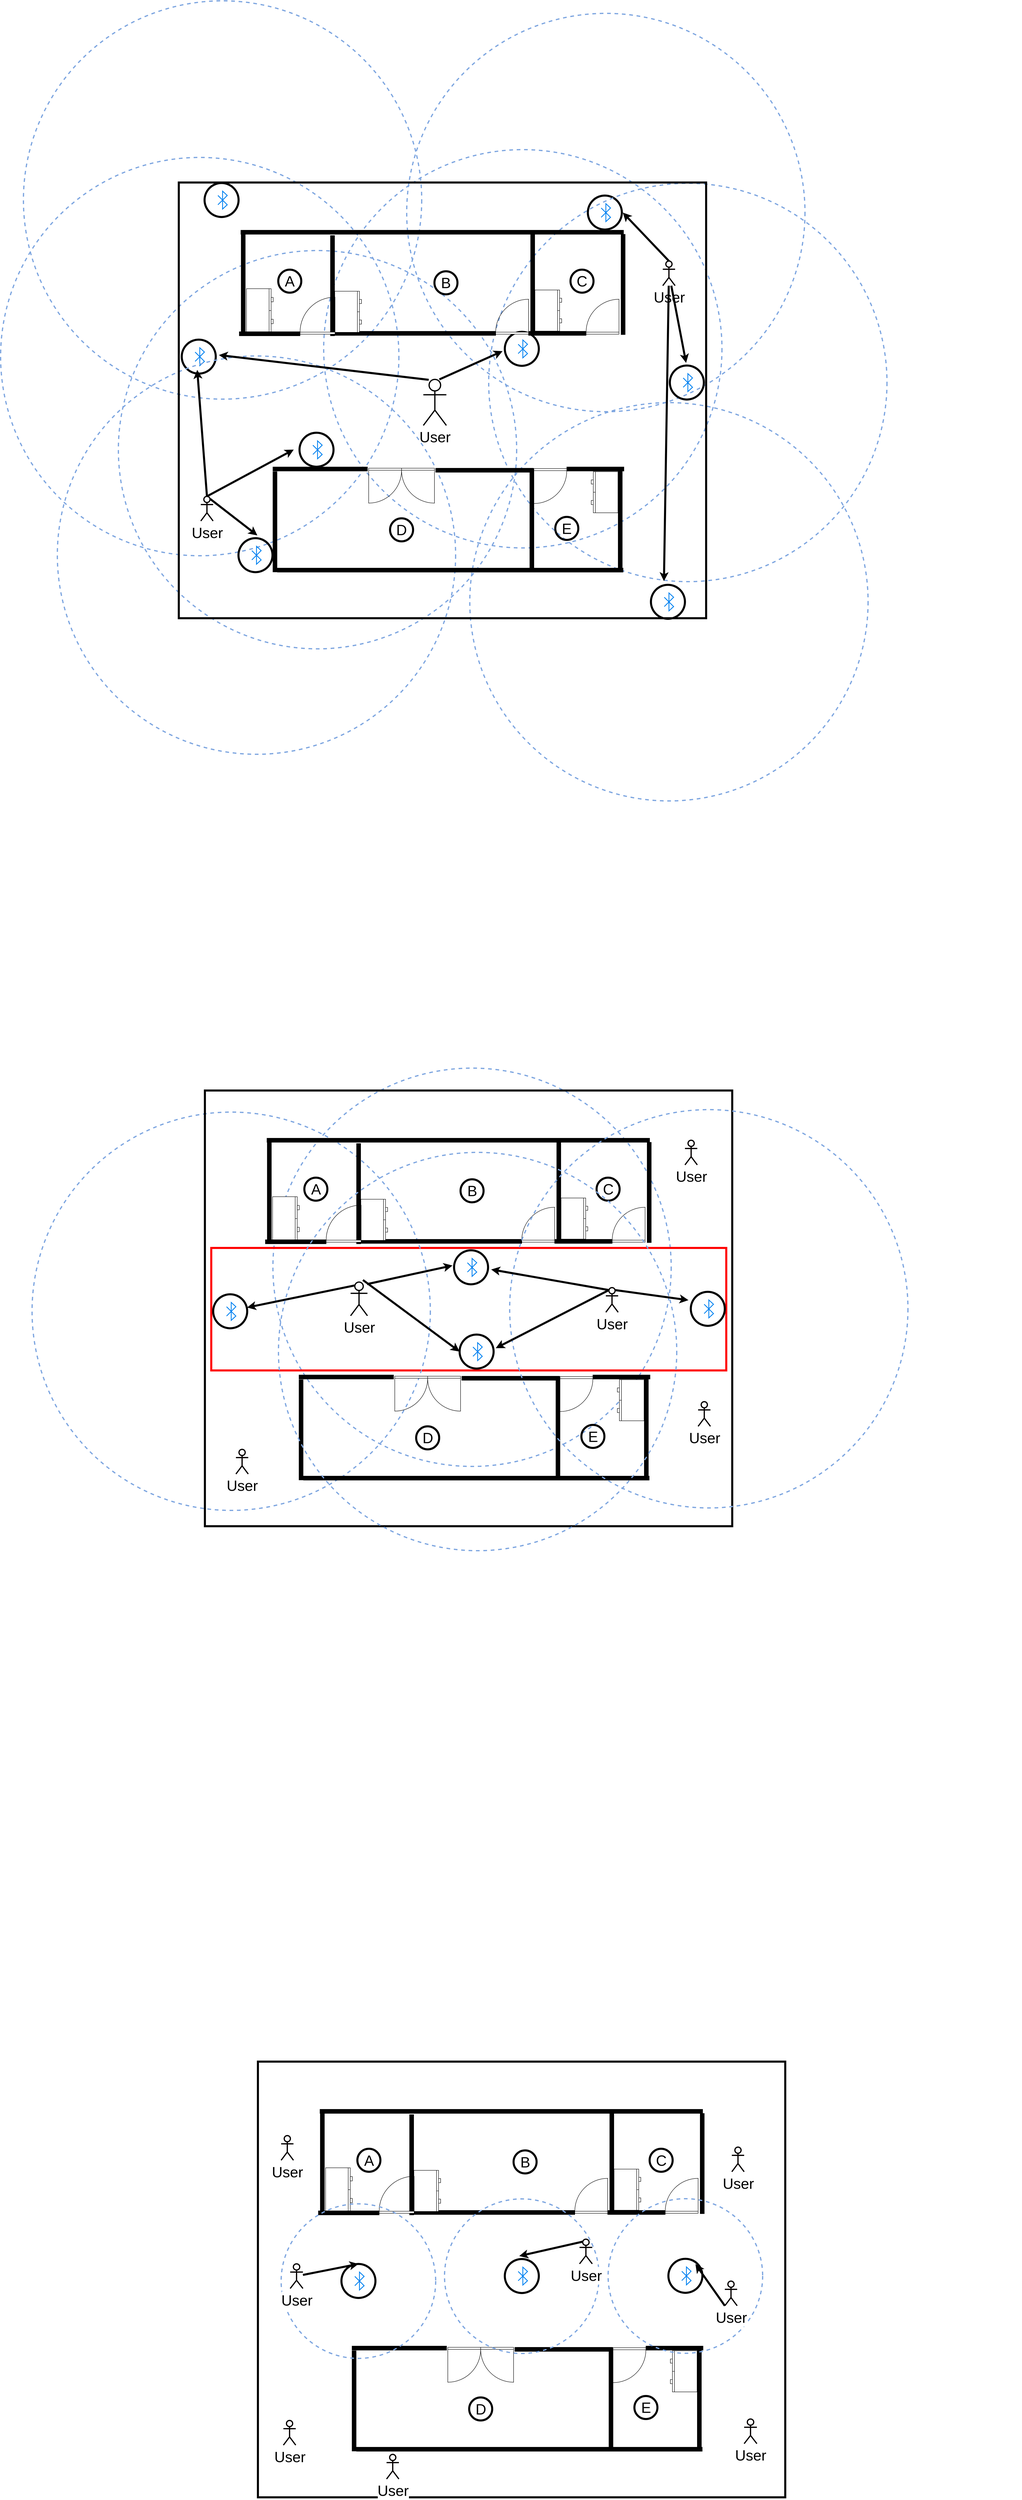 <mxfile version="10.6.7" type="github"><diagram name="Page-1" id="4bd5d27a-524c-7e24-5d5f-89a86ee4fca1"><mxGraphModel dx="2394" dy="507" grid="1" gridSize="10" guides="1" tooltips="1" connect="1" arrows="1" fold="1" page="1" pageScale="1" pageWidth="1100" pageHeight="850" background="#ffffff" math="0" shadow="0"><root><mxCell id="0"/><mxCell id="1" parent="0"/><mxCell id="tAfreIKGN3YU9tpH7wSX-319" value="" style="group" vertex="1" connectable="0" parent="1"><mxGeometry x="1305" y="3934.5" width="969" height="967" as="geometry"/></mxCell><mxCell id="tAfreIKGN3YU9tpH7wSX-320" value="" style="group" vertex="1" connectable="0" parent="tAfreIKGN3YU9tpH7wSX-319"><mxGeometry width="969" height="969" as="geometry"/></mxCell><mxCell id="tAfreIKGN3YU9tpH7wSX-322" value="" style="ellipse;whiteSpace=wrap;html=1;aspect=fixed;strokeWidth=5;fillColor=none;gradientColor=none;fontSize=36;" vertex="1" parent="tAfreIKGN3YU9tpH7wSX-320"><mxGeometry x="176.694" y="163.232" width="82.75" height="82.75" as="geometry"/></mxCell><mxCell id="tAfreIKGN3YU9tpH7wSX-323" value="" style="html=1;verticalLabelPosition=bottom;align=center;labelBackgroundColor=#ffffff;verticalAlign=top;strokeWidth=2;strokeColor=#0080F0;fillColor=#ffffff;shadow=0;dashed=0;shape=mxgraph.ios7.icons.bluetooth;pointerEvents=1;fontSize=36;aspect=fixed;" vertex="1" parent="tAfreIKGN3YU9tpH7wSX-320"><mxGeometry x="209.211" y="183.069" width="22.671" height="43.529" as="geometry"/></mxCell><mxCell id="tAfreIKGN3YU9tpH7wSX-321" value="" style="ellipse;whiteSpace=wrap;html=1;aspect=fixed;strokeWidth=3;fillColor=none;gradientColor=none;fontSize=36;dashed=1;strokeColor=#7EA6E0;" vertex="1" parent="tAfreIKGN3YU9tpH7wSX-320"><mxGeometry x="-264" y="-280" width="969" height="969" as="geometry"/></mxCell><mxCell id="tAfreIKGN3YU9tpH7wSX-308" value="" style="rounded=0;whiteSpace=wrap;html=1;gradientColor=none;strokeWidth=5;fontStyle=1;fillColor=none;strokeColor=#FF0000;" vertex="1" parent="1"><mxGeometry x="891" y="4092" width="1253" height="298" as="geometry"/></mxCell><mxCell id="tAfreIKGN3YU9tpH7wSX-230" value="" style="group" vertex="1" connectable="0" parent="1"><mxGeometry x="706" y="3547" width="2156.5" height="1974" as="geometry"/></mxCell><mxCell id="tAfreIKGN3YU9tpH7wSX-231" value="" style="group" vertex="1" connectable="0" parent="tAfreIKGN3YU9tpH7wSX-230"><mxGeometry x="13" y="494.5" width="969" height="969" as="geometry"/></mxCell><mxCell id="tAfreIKGN3YU9tpH7wSX-232" value="" style="group" vertex="1" connectable="0" parent="tAfreIKGN3YU9tpH7wSX-231"><mxGeometry width="969" height="969" as="geometry"/></mxCell><mxCell id="tAfreIKGN3YU9tpH7wSX-233" value="" style="ellipse;whiteSpace=wrap;html=1;aspect=fixed;strokeWidth=3;fillColor=none;gradientColor=none;fontSize=36;dashed=1;strokeColor=#7EA6E0;" vertex="1" parent="tAfreIKGN3YU9tpH7wSX-232"><mxGeometry x="-264" y="-280" width="969" height="969" as="geometry"/></mxCell><mxCell id="tAfreIKGN3YU9tpH7wSX-234" value="" style="ellipse;whiteSpace=wrap;html=1;aspect=fixed;strokeWidth=5;fillColor=none;gradientColor=none;fontSize=36;" vertex="1" parent="tAfreIKGN3YU9tpH7wSX-232"><mxGeometry x="176.694" y="163.232" width="82.75" height="82.75" as="geometry"/></mxCell><mxCell id="tAfreIKGN3YU9tpH7wSX-235" value="" style="html=1;verticalLabelPosition=bottom;align=center;labelBackgroundColor=#ffffff;verticalAlign=top;strokeWidth=2;strokeColor=#0080F0;fillColor=#ffffff;shadow=0;dashed=0;shape=mxgraph.ios7.icons.bluetooth;pointerEvents=1;fontSize=36;aspect=fixed;" vertex="1" parent="tAfreIKGN3YU9tpH7wSX-232"><mxGeometry x="209.211" y="183.069" width="22.671" height="43.529" as="geometry"/></mxCell><mxCell id="tAfreIKGN3YU9tpH7wSX-273" value="" style="rounded=0;whiteSpace=wrap;html=1;gradientColor=none;strokeWidth=5;fontStyle=1;fillColor=none;" vertex="1" parent="tAfreIKGN3YU9tpH7wSX-230"><mxGeometry x="169.5" y="162" width="1283" height="1060" as="geometry"/></mxCell><mxCell id="tAfreIKGN3YU9tpH7wSX-274" value="" style="group;rotation=180;" vertex="1" connectable="0" parent="tAfreIKGN3YU9tpH7wSX-230"><mxGeometry x="1033.5" y="854" width="222" height="247" as="geometry"/></mxCell><mxCell id="tAfreIKGN3YU9tpH7wSX-275" value="" style="verticalLabelPosition=bottom;html=1;verticalAlign=top;align=center;strokeWidth=1;shape=mxgraph.floorplan.doorRight;rounded=0;shadow=0;comic=0;fillColor=#FFFFFF;fontFamily=Verdana;fontSize=12;flipV=1;rotation=180;" vertex="1" parent="tAfreIKGN3YU9tpH7wSX-274"><mxGeometry y="4" width="80" height="85" as="geometry"/></mxCell><mxCell id="tAfreIKGN3YU9tpH7wSX-276" value="" style="verticalLabelPosition=bottom;html=1;verticalAlign=top;align=center;strokeWidth=1;shape=mxgraph.floorplan.wall;fillColor=#000000;direction=south;rounded=0;shadow=0;comic=0;fontFamily=Verdana;fontSize=12;rotation=180;" vertex="1" parent="tAfreIKGN3YU9tpH7wSX-274"><mxGeometry x="205" y="3" width="10" height="244" as="geometry"/></mxCell><mxCell id="tAfreIKGN3YU9tpH7wSX-277" value="" style="verticalLabelPosition=bottom;html=1;verticalAlign=top;align=center;strokeWidth=1;shape=mxgraph.floorplan.dresser;rounded=0;shadow=0;comic=0;fillColor=#FFFFFF;fontFamily=Verdana;fontSize=12;rotation=90;" vertex="1" parent="tAfreIKGN3YU9tpH7wSX-274"><mxGeometry x="122" y="29" width="100" height="65" as="geometry"/></mxCell><mxCell id="tAfreIKGN3YU9tpH7wSX-278" value="" style="verticalLabelPosition=bottom;html=1;verticalAlign=top;align=center;strokeWidth=1;shape=mxgraph.floorplan.wall;fillColor=#000000;rounded=0;shadow=0;comic=0;fontFamily=Verdana;fontSize=12;rotation=180;" vertex="1" parent="tAfreIKGN3YU9tpH7wSX-274"><mxGeometry x="80" width="139" height="10" as="geometry"/></mxCell><mxCell id="tAfreIKGN3YU9tpH7wSX-279" value="" style="verticalLabelPosition=bottom;html=1;verticalAlign=top;align=center;strokeWidth=1;shape=mxgraph.floorplan.wall;fillColor=#000000;rounded=0;shadow=0;comic=0;fontFamily=Verdana;fontSize=12;" vertex="1" parent="tAfreIKGN3YU9tpH7wSX-230"><mxGeometry x="409.5" y="1100" width="841" height="10" as="geometry"/></mxCell><mxCell id="tAfreIKGN3YU9tpH7wSX-280" value="" style="verticalLabelPosition=bottom;html=1;verticalAlign=top;align=center;strokeWidth=1;shape=mxgraph.floorplan.doorDouble;rounded=0;shadow=0;comic=0;fillColor=#FFFFFF;fontFamily=Verdana;fontSize=12;flipV=1;rotation=180;" vertex="1" parent="tAfreIKGN3YU9tpH7wSX-230"><mxGeometry x="631.5" y="857" width="160" height="85" as="geometry"/></mxCell><mxCell id="tAfreIKGN3YU9tpH7wSX-281" value="" style="verticalLabelPosition=bottom;html=1;verticalAlign=top;align=center;strokeWidth=1;shape=mxgraph.floorplan.wall;fillColor=#000000;direction=south;rounded=0;shadow=0;comic=0;fontFamily=Verdana;fontSize=12;" vertex="1" parent="tAfreIKGN3YU9tpH7wSX-230"><mxGeometry x="1023.5" y="863.5" width="10" height="244" as="geometry"/></mxCell><mxCell id="tAfreIKGN3YU9tpH7wSX-282" value="" style="verticalLabelPosition=bottom;html=1;verticalAlign=top;align=center;strokeWidth=1;shape=mxgraph.floorplan.wall;fillColor=#000000;rounded=0;shadow=0;comic=0;fontFamily=Verdana;fontSize=12;" vertex="1" parent="tAfreIKGN3YU9tpH7wSX-230"><mxGeometry x="398.5" y="854" width="230" height="10" as="geometry"/></mxCell><mxCell id="tAfreIKGN3YU9tpH7wSX-283" value="" style="verticalLabelPosition=bottom;html=1;verticalAlign=top;align=center;strokeWidth=1;shape=mxgraph.floorplan.wall;fillColor=#000000;rounded=0;shadow=0;comic=0;fontFamily=Verdana;fontSize=12;" vertex="1" parent="tAfreIKGN3YU9tpH7wSX-230"><mxGeometry x="794.5" y="857" width="238" height="10" as="geometry"/></mxCell><mxCell id="tAfreIKGN3YU9tpH7wSX-284" value="" style="verticalLabelPosition=bottom;html=1;verticalAlign=top;align=center;strokeWidth=1;shape=mxgraph.floorplan.wall;fillColor=#000000;direction=south;rounded=0;shadow=0;comic=0;fontFamily=Verdana;fontSize=12;" vertex="1" parent="tAfreIKGN3YU9tpH7wSX-230"><mxGeometry x="398.5" y="865.5" width="10" height="244" as="geometry"/></mxCell><mxCell id="tAfreIKGN3YU9tpH7wSX-285" value="" style="verticalLabelPosition=bottom;html=1;verticalAlign=top;align=center;strokeWidth=1;shape=mxgraph.floorplan.wall;fillColor=#000000;direction=south;rounded=0;shadow=0;comic=0;fontFamily=Verdana;fontSize=12;" vertex="1" parent="tAfreIKGN3YU9tpH7wSX-230"><mxGeometry x="1245.5" y="288" width="10" height="244" as="geometry"/></mxCell><mxCell id="tAfreIKGN3YU9tpH7wSX-286" value="" style="verticalLabelPosition=bottom;html=1;verticalAlign=top;align=center;strokeWidth=1;shape=mxgraph.floorplan.doorRight;rounded=0;shadow=0;comic=0;fillColor=#FFFFFF;fontFamily=Verdana;fontSize=12;flipV=1;" vertex="1" parent="tAfreIKGN3YU9tpH7wSX-230"><mxGeometry x="1160.5" y="446" width="80" height="85" as="geometry"/></mxCell><mxCell id="tAfreIKGN3YU9tpH7wSX-287" value="" style="verticalLabelPosition=bottom;html=1;verticalAlign=top;align=center;strokeWidth=1;shape=mxgraph.floorplan.wall;fillColor=#000000;rounded=0;shadow=0;comic=0;fontFamily=Verdana;fontSize=12;" vertex="1" parent="tAfreIKGN3YU9tpH7wSX-230"><mxGeometry x="1020.5" y="524" width="140" height="10" as="geometry"/></mxCell><mxCell id="tAfreIKGN3YU9tpH7wSX-288" value="" style="verticalLabelPosition=bottom;html=1;verticalAlign=top;align=center;strokeWidth=1;shape=mxgraph.floorplan.wall;fillColor=#000000;direction=south;rounded=0;shadow=0;comic=0;fontFamily=Verdana;fontSize=12;" vertex="1" parent="tAfreIKGN3YU9tpH7wSX-230"><mxGeometry x="1025.5" y="288" width="10" height="244" as="geometry"/></mxCell><mxCell id="tAfreIKGN3YU9tpH7wSX-289" value="" style="verticalLabelPosition=bottom;html=1;verticalAlign=top;align=center;strokeWidth=1;shape=mxgraph.floorplan.dresser;rounded=0;shadow=0;comic=0;fillColor=#FFFFFF;fontFamily=Verdana;fontSize=12;rotation=-90;" vertex="1" parent="tAfreIKGN3YU9tpH7wSX-230"><mxGeometry x="1018.5" y="441" width="100" height="65" as="geometry"/></mxCell><mxCell id="tAfreIKGN3YU9tpH7wSX-290" value="" style="verticalLabelPosition=bottom;html=1;verticalAlign=top;align=center;strokeWidth=1;shape=mxgraph.floorplan.doorRight;rounded=0;shadow=0;comic=0;fillColor=#FFFFFF;fontFamily=Verdana;fontSize=12;flipV=1;" vertex="1" parent="tAfreIKGN3YU9tpH7wSX-230"><mxGeometry x="940.5" y="446" width="80" height="85" as="geometry"/></mxCell><mxCell id="tAfreIKGN3YU9tpH7wSX-291" value="" style="verticalLabelPosition=bottom;html=1;verticalAlign=top;align=center;strokeWidth=1;shape=mxgraph.floorplan.wall;fillColor=#000000;rounded=0;shadow=0;comic=0;fontFamily=Verdana;fontSize=12;" vertex="1" parent="tAfreIKGN3YU9tpH7wSX-230"><mxGeometry x="547.5" y="524" width="393" height="10" as="geometry"/></mxCell><mxCell id="tAfreIKGN3YU9tpH7wSX-292" value="" style="verticalLabelPosition=bottom;html=1;verticalAlign=top;align=center;strokeWidth=1;shape=mxgraph.floorplan.wall;fillColor=#000000;direction=south;rounded=0;shadow=0;comic=0;fontFamily=Verdana;fontSize=12;" vertex="1" parent="tAfreIKGN3YU9tpH7wSX-230"><mxGeometry x="538.5" y="291" width="10" height="244" as="geometry"/></mxCell><mxCell id="tAfreIKGN3YU9tpH7wSX-293" value="" style="verticalLabelPosition=bottom;html=1;verticalAlign=top;align=center;strokeWidth=1;shape=mxgraph.floorplan.dresser;rounded=0;shadow=0;comic=0;fillColor=#FFFFFF;fontFamily=Verdana;fontSize=12;rotation=-90;" vertex="1" parent="tAfreIKGN3YU9tpH7wSX-230"><mxGeometry x="531.5" y="444" width="100" height="65" as="geometry"/></mxCell><mxCell id="tAfreIKGN3YU9tpH7wSX-294" value="" style="verticalLabelPosition=bottom;html=1;verticalAlign=top;align=center;strokeWidth=1;shape=mxgraph.floorplan.wall;fillColor=#000000;rounded=0;shadow=0;comic=0;fontFamily=Verdana;fontSize=12;rotation=-180;" vertex="1" parent="tAfreIKGN3YU9tpH7wSX-230"><mxGeometry x="320.5" y="278" width="931" height="10" as="geometry"/></mxCell><mxCell id="tAfreIKGN3YU9tpH7wSX-295" value="" style="verticalLabelPosition=bottom;html=1;verticalAlign=top;align=center;strokeWidth=1;shape=mxgraph.floorplan.doorRight;rounded=0;shadow=0;comic=0;fillColor=#FFFFFF;fontFamily=Verdana;fontSize=12;flipV=1;" vertex="1" parent="tAfreIKGN3YU9tpH7wSX-230"><mxGeometry x="464.524" y="446" width="85.084" height="85" as="geometry"/></mxCell><mxCell id="tAfreIKGN3YU9tpH7wSX-296" value="" style="verticalLabelPosition=bottom;html=1;verticalAlign=top;align=center;strokeWidth=1;shape=mxgraph.floorplan.wall;fillColor=#000000;direction=south;rounded=0;shadow=0;comic=0;fontFamily=Verdana;fontSize=12;" vertex="1" parent="tAfreIKGN3YU9tpH7wSX-230"><mxGeometry x="320.945" y="288" width="10.636" height="244" as="geometry"/></mxCell><mxCell id="tAfreIKGN3YU9tpH7wSX-297" value="" style="verticalLabelPosition=bottom;html=1;verticalAlign=top;align=center;strokeWidth=1;shape=mxgraph.floorplan.dresser;rounded=0;shadow=0;comic=0;fillColor=#FFFFFF;fontFamily=Verdana;fontSize=12;rotation=-90;" vertex="1" parent="tAfreIKGN3YU9tpH7wSX-230"><mxGeometry x="313.5" y="441" width="106.355" height="65" as="geometry"/></mxCell><mxCell id="tAfreIKGN3YU9tpH7wSX-298" value="" style="verticalLabelPosition=bottom;html=1;verticalAlign=top;align=center;strokeWidth=1;shape=mxgraph.floorplan.wall;fillColor=#000000;rounded=0;shadow=0;comic=0;fontFamily=Verdana;fontSize=12;" vertex="1" parent="tAfreIKGN3YU9tpH7wSX-230"><mxGeometry x="316.691" y="525" width="147.834" height="10" as="geometry"/></mxCell><mxCell id="tAfreIKGN3YU9tpH7wSX-299" value="A" style="ellipse;whiteSpace=wrap;html=1;aspect=fixed;strokeWidth=5;fillColor=none;gradientColor=none;fontSize=36;" vertex="1" parent="tAfreIKGN3YU9tpH7wSX-230"><mxGeometry x="411.5" y="374" width="56" height="56" as="geometry"/></mxCell><mxCell id="tAfreIKGN3YU9tpH7wSX-300" value="B" style="ellipse;whiteSpace=wrap;html=1;aspect=fixed;strokeWidth=5;fillColor=none;gradientColor=none;fontSize=36;" vertex="1" parent="tAfreIKGN3YU9tpH7wSX-230"><mxGeometry x="791.5" y="378" width="56" height="56" as="geometry"/></mxCell><mxCell id="tAfreIKGN3YU9tpH7wSX-301" value="C" style="ellipse;whiteSpace=wrap;html=1;aspect=fixed;strokeWidth=5;fillColor=none;gradientColor=none;fontSize=36;" vertex="1" parent="tAfreIKGN3YU9tpH7wSX-230"><mxGeometry x="1122.5" y="374" width="56" height="56" as="geometry"/></mxCell><mxCell id="tAfreIKGN3YU9tpH7wSX-302" value="D" style="ellipse;whiteSpace=wrap;html=1;aspect=fixed;strokeWidth=5;fillColor=none;gradientColor=none;fontSize=36;" vertex="1" parent="tAfreIKGN3YU9tpH7wSX-230"><mxGeometry x="683.5" y="979" width="56" height="56" as="geometry"/></mxCell><mxCell id="tAfreIKGN3YU9tpH7wSX-303" value="E" style="ellipse;whiteSpace=wrap;html=1;aspect=fixed;strokeWidth=5;fillColor=none;gradientColor=none;fontSize=36;" vertex="1" parent="tAfreIKGN3YU9tpH7wSX-230"><mxGeometry x="1085.5" y="975.5" width="56" height="56" as="geometry"/></mxCell><mxCell id="tAfreIKGN3YU9tpH7wSX-324" value="User&lt;br&gt;" style="shape=umlActor;verticalLabelPosition=bottom;labelBackgroundColor=#ffffff;verticalAlign=top;html=1;outlineConnect=0;strokeColor=#000000;strokeWidth=3;fillColor=none;gradientColor=none;fontSize=36;aspect=fixed;" vertex="1" parent="tAfreIKGN3YU9tpH7wSX-230"><mxGeometry x="524" y="628" width="41" height="82" as="geometry"/></mxCell><mxCell id="tAfreIKGN3YU9tpH7wSX-304" value="" style="endArrow=classic;html=1;fontSize=36;strokeWidth=5;exitX=0.25;exitY=0.1;exitDx=0;exitDy=0;exitPerimeter=0;entryX=0.08;entryY=0.498;entryDx=0;entryDy=0;entryPerimeter=0;" edge="1" parent="tAfreIKGN3YU9tpH7wSX-230" source="tAfreIKGN3YU9tpH7wSX-324" target="tAfreIKGN3YU9tpH7wSX-273"><mxGeometry width="50" height="50" relative="1" as="geometry"><mxPoint x="779" y="652.5" as="sourcePoint"/><mxPoint x="267" y="585" as="targetPoint"/></mxGeometry></mxCell><mxCell id="tAfreIKGN3YU9tpH7wSX-328" value="" style="group" vertex="1" connectable="0" parent="tAfreIKGN3YU9tpH7wSX-230"><mxGeometry x="612.5" y="592.5" width="969" height="969" as="geometry"/></mxCell><mxCell id="tAfreIKGN3YU9tpH7wSX-329" value="" style="group" vertex="1" connectable="0" parent="tAfreIKGN3YU9tpH7wSX-328"><mxGeometry width="969" height="969" as="geometry"/></mxCell><mxCell id="tAfreIKGN3YU9tpH7wSX-330" value="" style="ellipse;whiteSpace=wrap;html=1;aspect=fixed;strokeWidth=3;fillColor=none;gradientColor=none;fontSize=36;dashed=1;strokeColor=#7EA6E0;" vertex="1" parent="tAfreIKGN3YU9tpH7wSX-329"><mxGeometry x="-264" y="-280" width="969" height="969" as="geometry"/></mxCell><mxCell id="tAfreIKGN3YU9tpH7wSX-331" value="" style="ellipse;whiteSpace=wrap;html=1;aspect=fixed;strokeWidth=5;fillColor=none;gradientColor=none;fontSize=36;" vertex="1" parent="tAfreIKGN3YU9tpH7wSX-329"><mxGeometry x="176.694" y="163.232" width="82.75" height="82.75" as="geometry"/></mxCell><mxCell id="tAfreIKGN3YU9tpH7wSX-332" value="" style="html=1;verticalLabelPosition=bottom;align=center;labelBackgroundColor=#ffffff;verticalAlign=top;strokeWidth=2;strokeColor=#0080F0;fillColor=#ffffff;shadow=0;dashed=0;shape=mxgraph.ios7.icons.bluetooth;pointerEvents=1;fontSize=36;aspect=fixed;" vertex="1" parent="tAfreIKGN3YU9tpH7wSX-329"><mxGeometry x="209.211" y="183.069" width="22.671" height="43.529" as="geometry"/></mxCell><mxCell id="tAfreIKGN3YU9tpH7wSX-333" value="" style="group" vertex="1" connectable="0" parent="tAfreIKGN3YU9tpH7wSX-230"><mxGeometry x="1175" y="488.5" width="969" height="969" as="geometry"/></mxCell><mxCell id="tAfreIKGN3YU9tpH7wSX-334" value="" style="group" vertex="1" connectable="0" parent="tAfreIKGN3YU9tpH7wSX-333"><mxGeometry width="969" height="969" as="geometry"/></mxCell><mxCell id="tAfreIKGN3YU9tpH7wSX-335" value="" style="ellipse;whiteSpace=wrap;html=1;aspect=fixed;strokeWidth=3;fillColor=none;gradientColor=none;fontSize=36;dashed=1;strokeColor=#7EA6E0;" vertex="1" parent="tAfreIKGN3YU9tpH7wSX-334"><mxGeometry x="-264" y="-280" width="969" height="969" as="geometry"/></mxCell><mxCell id="tAfreIKGN3YU9tpH7wSX-336" value="" style="ellipse;whiteSpace=wrap;html=1;aspect=fixed;strokeWidth=5;fillColor=none;gradientColor=none;fontSize=36;" vertex="1" parent="tAfreIKGN3YU9tpH7wSX-334"><mxGeometry x="176.694" y="163.232" width="82.75" height="82.75" as="geometry"/></mxCell><mxCell id="tAfreIKGN3YU9tpH7wSX-337" value="" style="html=1;verticalLabelPosition=bottom;align=center;labelBackgroundColor=#ffffff;verticalAlign=top;strokeWidth=2;strokeColor=#0080F0;fillColor=#ffffff;shadow=0;dashed=0;shape=mxgraph.ios7.icons.bluetooth;pointerEvents=1;fontSize=36;aspect=fixed;" vertex="1" parent="tAfreIKGN3YU9tpH7wSX-334"><mxGeometry x="209.211" y="183.069" width="22.671" height="43.529" as="geometry"/></mxCell><mxCell id="tAfreIKGN3YU9tpH7wSX-446" value="User" style="shape=umlActor;verticalLabelPosition=bottom;labelBackgroundColor=#ffffff;verticalAlign=top;html=1;outlineConnect=0;strokeColor=#050000;strokeWidth=3;fillColor=none;gradientColor=none;fontSize=36;" vertex="1" parent="tAfreIKGN3YU9tpH7wSX-334"><mxGeometry x="194.5" y="430.5" width="30" height="60" as="geometry"/></mxCell><mxCell id="tAfreIKGN3YU9tpH7wSX-447" value="User" style="shape=umlActor;verticalLabelPosition=bottom;labelBackgroundColor=#ffffff;verticalAlign=top;html=1;outlineConnect=0;strokeColor=#050000;strokeWidth=3;fillColor=none;gradientColor=none;fontSize=36;" vertex="1" parent="tAfreIKGN3YU9tpH7wSX-334"><mxGeometry x="-30" y="153" width="30" height="60" as="geometry"/></mxCell><mxCell id="tAfreIKGN3YU9tpH7wSX-448" value="User" style="shape=umlActor;verticalLabelPosition=bottom;labelBackgroundColor=#ffffff;verticalAlign=top;html=1;outlineConnect=0;strokeColor=#050000;strokeWidth=3;fillColor=none;gradientColor=none;fontSize=36;" vertex="1" parent="tAfreIKGN3YU9tpH7wSX-334"><mxGeometry x="162.5" y="-205.5" width="30" height="60" as="geometry"/></mxCell><mxCell id="tAfreIKGN3YU9tpH7wSX-450" value="" style="endArrow=classic;html=1;fontSize=36;strokeWidth=5;entryX=-0.069;entryY=0.245;entryDx=0;entryDy=0;entryPerimeter=0;exitX=0.75;exitY=0.1;exitDx=0;exitDy=0;exitPerimeter=0;" edge="1" parent="tAfreIKGN3YU9tpH7wSX-334" source="tAfreIKGN3YU9tpH7wSX-447" target="tAfreIKGN3YU9tpH7wSX-336"><mxGeometry width="50" height="50" relative="1" as="geometry"><mxPoint x="-86.5" y="1174.5" as="sourcePoint"/><mxPoint x="-766.5" y="1134.5" as="targetPoint"/></mxGeometry></mxCell><mxCell id="tAfreIKGN3YU9tpH7wSX-445" value="User" style="shape=umlActor;verticalLabelPosition=bottom;labelBackgroundColor=#ffffff;verticalAlign=top;html=1;outlineConnect=0;strokeColor=#050000;strokeWidth=3;fillColor=none;gradientColor=none;fontSize=36;" vertex="1" parent="tAfreIKGN3YU9tpH7wSX-230"><mxGeometry x="245" y="1035" width="30" height="60" as="geometry"/></mxCell><mxCell id="tAfreIKGN3YU9tpH7wSX-451" value="" style="endArrow=classic;html=1;fontSize=36;strokeWidth=5;entryX=1.063;entryY=0.4;entryDx=0;entryDy=0;entryPerimeter=0;exitX=0.25;exitY=0.1;exitDx=0;exitDy=0;exitPerimeter=0;" edge="1" parent="tAfreIKGN3YU9tpH7wSX-230" source="tAfreIKGN3YU9tpH7wSX-447" target="tAfreIKGN3YU9tpH7wSX-331"><mxGeometry width="50" height="50" relative="1" as="geometry"><mxPoint x="1096" y="1723" as="sourcePoint"/><mxPoint x="416" y="1683" as="targetPoint"/></mxGeometry></mxCell><mxCell id="tAfreIKGN3YU9tpH7wSX-449" value="" style="endArrow=classic;html=1;fontSize=36;strokeWidth=5;entryX=0.534;entryY=0.294;entryDx=0;entryDy=0;entryPerimeter=0;exitX=0.25;exitY=0.1;exitDx=0;exitDy=0;exitPerimeter=0;" edge="1" parent="tAfreIKGN3YU9tpH7wSX-230" source="tAfreIKGN3YU9tpH7wSX-447" target="tAfreIKGN3YU9tpH7wSX-330"><mxGeometry width="50" height="50" relative="1" as="geometry"><mxPoint x="1084" y="1593" as="sourcePoint"/><mxPoint x="404" y="1553" as="targetPoint"/></mxGeometry></mxCell><mxCell id="tAfreIKGN3YU9tpH7wSX-338" value="" style="endArrow=classic;html=1;fontSize=36;strokeWidth=5;entryX=0;entryY=0.5;entryDx=0;entryDy=0;" edge="1" parent="1" target="tAfreIKGN3YU9tpH7wSX-331"><mxGeometry width="50" height="50" relative="1" as="geometry"><mxPoint x="1260" y="4170" as="sourcePoint"/><mxPoint x="987.5" y="4247" as="targetPoint"/></mxGeometry></mxCell><mxCell id="tAfreIKGN3YU9tpH7wSX-339" value="" style="endArrow=classic;html=1;fontSize=36;strokeWidth=5;entryX=0.437;entryY=0.284;entryDx=0;entryDy=0;entryPerimeter=0;" edge="1" parent="1" target="tAfreIKGN3YU9tpH7wSX-330"><mxGeometry width="50" height="50" relative="1" as="geometry"><mxPoint x="1270" y="4180" as="sourcePoint"/><mxPoint x="1505" y="4354.5" as="targetPoint"/></mxGeometry></mxCell><mxCell id="tAfreIKGN3YU9tpH7wSX-341" value="" style="group" vertex="1" connectable="0" parent="1"><mxGeometry x="642.5" y="1338" width="2156.5" height="1974" as="geometry"/></mxCell><mxCell id="tAfreIKGN3YU9tpH7wSX-229" value="" style="group" vertex="1" connectable="0" parent="tAfreIKGN3YU9tpH7wSX-341"><mxGeometry width="2156.5" height="1974" as="geometry"/></mxCell><mxCell id="tAfreIKGN3YU9tpH7wSX-185" value="" style="group" vertex="1" connectable="0" parent="tAfreIKGN3YU9tpH7wSX-229"><mxGeometry y="381" width="969" height="969" as="geometry"/></mxCell><mxCell id="tAfreIKGN3YU9tpH7wSX-170" value="" style="group" vertex="1" connectable="0" parent="tAfreIKGN3YU9tpH7wSX-185"><mxGeometry width="969" height="969" as="geometry"/></mxCell><mxCell id="tAfreIKGN3YU9tpH7wSX-153" value="" style="ellipse;whiteSpace=wrap;html=1;aspect=fixed;strokeWidth=3;fillColor=none;gradientColor=none;fontSize=36;dashed=1;strokeColor=#7EA6E0;" vertex="1" parent="tAfreIKGN3YU9tpH7wSX-170"><mxGeometry x="-264" y="-280" width="969" height="969" as="geometry"/></mxCell><mxCell id="tAfreIKGN3YU9tpH7wSX-126" value="" style="ellipse;whiteSpace=wrap;html=1;aspect=fixed;strokeWidth=5;fillColor=none;gradientColor=none;fontSize=36;" vertex="1" parent="tAfreIKGN3YU9tpH7wSX-170"><mxGeometry x="176.694" y="163.232" width="82.75" height="82.75" as="geometry"/></mxCell><mxCell id="tAfreIKGN3YU9tpH7wSX-125" value="" style="html=1;verticalLabelPosition=bottom;align=center;labelBackgroundColor=#ffffff;verticalAlign=top;strokeWidth=2;strokeColor=#0080F0;fillColor=#ffffff;shadow=0;dashed=0;shape=mxgraph.ios7.icons.bluetooth;pointerEvents=1;fontSize=36;aspect=fixed;" vertex="1" parent="tAfreIKGN3YU9tpH7wSX-170"><mxGeometry x="209.211" y="183.069" width="22.671" height="43.529" as="geometry"/></mxCell><mxCell id="tAfreIKGN3YU9tpH7wSX-212" value="" style="group" vertex="1" connectable="0" parent="tAfreIKGN3YU9tpH7wSX-229"><mxGeometry x="55.5" width="969" height="969" as="geometry"/></mxCell><mxCell id="tAfreIKGN3YU9tpH7wSX-213" value="" style="group" vertex="1" connectable="0" parent="tAfreIKGN3YU9tpH7wSX-212"><mxGeometry width="969" height="969" as="geometry"/></mxCell><mxCell id="tAfreIKGN3YU9tpH7wSX-214" value="" style="ellipse;whiteSpace=wrap;html=1;aspect=fixed;strokeWidth=3;fillColor=none;gradientColor=none;fontSize=36;dashed=1;strokeColor=#7EA6E0;" vertex="1" parent="tAfreIKGN3YU9tpH7wSX-213"><mxGeometry x="-264" y="-280" width="969" height="969" as="geometry"/></mxCell><mxCell id="tAfreIKGN3YU9tpH7wSX-215" value="" style="ellipse;whiteSpace=wrap;html=1;aspect=fixed;strokeWidth=5;fillColor=none;gradientColor=none;fontSize=36;" vertex="1" parent="tAfreIKGN3YU9tpH7wSX-213"><mxGeometry x="176.694" y="163.232" width="82.75" height="82.75" as="geometry"/></mxCell><mxCell id="tAfreIKGN3YU9tpH7wSX-216" value="" style="html=1;verticalLabelPosition=bottom;align=center;labelBackgroundColor=#ffffff;verticalAlign=top;strokeWidth=2;strokeColor=#0080F0;fillColor=#ffffff;shadow=0;dashed=0;shape=mxgraph.ios7.icons.bluetooth;pointerEvents=1;fontSize=36;aspect=fixed;" vertex="1" parent="tAfreIKGN3YU9tpH7wSX-213"><mxGeometry x="209.211" y="183.069" width="22.671" height="43.529" as="geometry"/></mxCell><mxCell id="tAfreIKGN3YU9tpH7wSX-217" value="" style="group" vertex="1" connectable="0" parent="tAfreIKGN3YU9tpH7wSX-229"><mxGeometry x="988" y="30.5" width="969" height="969" as="geometry"/></mxCell><mxCell id="tAfreIKGN3YU9tpH7wSX-218" value="" style="group" vertex="1" connectable="0" parent="tAfreIKGN3YU9tpH7wSX-217"><mxGeometry width="969" height="969" as="geometry"/></mxCell><mxCell id="tAfreIKGN3YU9tpH7wSX-219" value="" style="ellipse;whiteSpace=wrap;html=1;aspect=fixed;strokeWidth=3;fillColor=none;gradientColor=none;fontSize=36;dashed=1;strokeColor=#7EA6E0;" vertex="1" parent="tAfreIKGN3YU9tpH7wSX-218"><mxGeometry x="-264" y="-280" width="969" height="969" as="geometry"/></mxCell><mxCell id="tAfreIKGN3YU9tpH7wSX-220" value="" style="ellipse;whiteSpace=wrap;html=1;aspect=fixed;strokeWidth=5;fillColor=none;gradientColor=none;fontSize=36;" vertex="1" parent="tAfreIKGN3YU9tpH7wSX-218"><mxGeometry x="176.694" y="163.232" width="82.75" height="82.75" as="geometry"/></mxCell><mxCell id="tAfreIKGN3YU9tpH7wSX-221" value="" style="html=1;verticalLabelPosition=bottom;align=center;labelBackgroundColor=#ffffff;verticalAlign=top;strokeWidth=2;strokeColor=#0080F0;fillColor=#ffffff;shadow=0;dashed=0;shape=mxgraph.ios7.icons.bluetooth;pointerEvents=1;fontSize=36;aspect=fixed;" vertex="1" parent="tAfreIKGN3YU9tpH7wSX-218"><mxGeometry x="209.211" y="183.069" width="22.671" height="43.529" as="geometry"/></mxCell><mxCell id="tAfreIKGN3YU9tpH7wSX-222" value="User" style="shape=umlActor;verticalLabelPosition=bottom;labelBackgroundColor=#ffffff;verticalAlign=top;html=1;strokeColor=#000000;strokeWidth=3;fillColor=none;gradientColor=none;fontSize=36;aspect=fixed;" vertex="1" parent="tAfreIKGN3YU9tpH7wSX-218"><mxGeometry x="-223.5" y="610.5" width="56" height="112" as="geometry"/></mxCell><mxCell id="tAfreIKGN3YU9tpH7wSX-192" value="" style="group" vertex="1" connectable="0" parent="tAfreIKGN3YU9tpH7wSX-229"><mxGeometry x="1187.5" y="444" width="969" height="969" as="geometry"/></mxCell><mxCell id="tAfreIKGN3YU9tpH7wSX-193" value="" style="group" vertex="1" connectable="0" parent="tAfreIKGN3YU9tpH7wSX-192"><mxGeometry width="969" height="969" as="geometry"/></mxCell><mxCell id="tAfreIKGN3YU9tpH7wSX-194" value="" style="ellipse;whiteSpace=wrap;html=1;aspect=fixed;strokeWidth=3;fillColor=none;gradientColor=none;fontSize=36;dashed=1;strokeColor=#7EA6E0;" vertex="1" parent="tAfreIKGN3YU9tpH7wSX-193"><mxGeometry x="-264" y="-280" width="969" height="969" as="geometry"/></mxCell><mxCell id="tAfreIKGN3YU9tpH7wSX-195" value="" style="ellipse;whiteSpace=wrap;html=1;aspect=fixed;strokeWidth=5;fillColor=none;gradientColor=none;fontSize=36;" vertex="1" parent="tAfreIKGN3YU9tpH7wSX-193"><mxGeometry x="176.694" y="163.232" width="82.75" height="82.75" as="geometry"/></mxCell><mxCell id="tAfreIKGN3YU9tpH7wSX-196" value="" style="html=1;verticalLabelPosition=bottom;align=center;labelBackgroundColor=#ffffff;verticalAlign=top;strokeWidth=2;strokeColor=#0080F0;fillColor=#ffffff;shadow=0;dashed=0;shape=mxgraph.ios7.icons.bluetooth;pointerEvents=1;fontSize=36;aspect=fixed;" vertex="1" parent="tAfreIKGN3YU9tpH7wSX-193"><mxGeometry x="209.211" y="183.069" width="22.671" height="43.529" as="geometry"/></mxCell><mxCell id="tAfreIKGN3YU9tpH7wSX-202" value="" style="group" vertex="1" connectable="0" parent="tAfreIKGN3YU9tpH7wSX-229"><mxGeometry x="1141.5" y="977.5" width="969" height="969" as="geometry"/></mxCell><mxCell id="tAfreIKGN3YU9tpH7wSX-203" value="" style="group" vertex="1" connectable="0" parent="tAfreIKGN3YU9tpH7wSX-202"><mxGeometry width="969" height="969" as="geometry"/></mxCell><mxCell id="tAfreIKGN3YU9tpH7wSX-204" value="" style="ellipse;whiteSpace=wrap;html=1;aspect=fixed;strokeWidth=3;fillColor=none;gradientColor=none;fontSize=36;dashed=1;strokeColor=#7EA6E0;" vertex="1" parent="tAfreIKGN3YU9tpH7wSX-203"><mxGeometry x="-264" y="-280" width="969" height="969" as="geometry"/></mxCell><mxCell id="tAfreIKGN3YU9tpH7wSX-205" value="" style="ellipse;whiteSpace=wrap;html=1;aspect=fixed;strokeWidth=5;fillColor=none;gradientColor=none;fontSize=36;" vertex="1" parent="tAfreIKGN3YU9tpH7wSX-203"><mxGeometry x="176.694" y="163.232" width="82.75" height="82.75" as="geometry"/></mxCell><mxCell id="tAfreIKGN3YU9tpH7wSX-206" value="" style="html=1;verticalLabelPosition=bottom;align=center;labelBackgroundColor=#ffffff;verticalAlign=top;strokeWidth=2;strokeColor=#0080F0;fillColor=#ffffff;shadow=0;dashed=0;shape=mxgraph.ios7.icons.bluetooth;pointerEvents=1;fontSize=36;aspect=fixed;" vertex="1" parent="tAfreIKGN3YU9tpH7wSX-203"><mxGeometry x="209.211" y="183.069" width="22.671" height="43.529" as="geometry"/></mxCell><mxCell id="tAfreIKGN3YU9tpH7wSX-197" value="" style="group" vertex="1" connectable="0" parent="tAfreIKGN3YU9tpH7wSX-229"><mxGeometry x="786" y="362" width="969" height="969" as="geometry"/></mxCell><mxCell id="tAfreIKGN3YU9tpH7wSX-198" value="" style="group" vertex="1" connectable="0" parent="tAfreIKGN3YU9tpH7wSX-197"><mxGeometry width="969" height="969" as="geometry"/></mxCell><mxCell id="tAfreIKGN3YU9tpH7wSX-199" value="" style="ellipse;whiteSpace=wrap;html=1;aspect=fixed;strokeWidth=3;fillColor=none;gradientColor=none;fontSize=36;dashed=1;strokeColor=#7EA6E0;" vertex="1" parent="tAfreIKGN3YU9tpH7wSX-198"><mxGeometry x="-264" y="-280" width="969" height="969" as="geometry"/></mxCell><mxCell id="tAfreIKGN3YU9tpH7wSX-200" value="" style="ellipse;whiteSpace=wrap;html=1;aspect=fixed;strokeWidth=5;fillColor=none;gradientColor=none;fontSize=36;" vertex="1" parent="tAfreIKGN3YU9tpH7wSX-198"><mxGeometry x="176.694" y="163.232" width="82.75" height="82.75" as="geometry"/></mxCell><mxCell id="tAfreIKGN3YU9tpH7wSX-201" value="" style="html=1;verticalLabelPosition=bottom;align=center;labelBackgroundColor=#ffffff;verticalAlign=top;strokeWidth=2;strokeColor=#0080F0;fillColor=#ffffff;shadow=0;dashed=0;shape=mxgraph.ios7.icons.bluetooth;pointerEvents=1;fontSize=36;aspect=fixed;" vertex="1" parent="tAfreIKGN3YU9tpH7wSX-198"><mxGeometry x="209.211" y="183.069" width="22.671" height="43.529" as="geometry"/></mxCell><mxCell id="tAfreIKGN3YU9tpH7wSX-187" value="" style="group" vertex="1" connectable="0" parent="tAfreIKGN3YU9tpH7wSX-229"><mxGeometry x="286.5" y="607.5" width="969" height="1366.5" as="geometry"/></mxCell><mxCell id="tAfreIKGN3YU9tpH7wSX-188" value="" style="group" vertex="1" connectable="0" parent="tAfreIKGN3YU9tpH7wSX-187"><mxGeometry width="969" height="1366.5" as="geometry"/></mxCell><mxCell id="tAfreIKGN3YU9tpH7wSX-189" value="" style="ellipse;whiteSpace=wrap;html=1;aspect=fixed;strokeWidth=3;fillColor=none;gradientColor=none;fontSize=36;dashed=1;strokeColor=#7EA6E0;" vertex="1" parent="tAfreIKGN3YU9tpH7wSX-188"><mxGeometry x="-264" y="-280" width="969" height="969" as="geometry"/></mxCell><mxCell id="tAfreIKGN3YU9tpH7wSX-190" value="" style="ellipse;whiteSpace=wrap;html=1;aspect=fixed;strokeWidth=5;fillColor=none;gradientColor=none;fontSize=36;" vertex="1" parent="tAfreIKGN3YU9tpH7wSX-188"><mxGeometry x="176.694" y="163.232" width="82.75" height="82.75" as="geometry"/></mxCell><mxCell id="tAfreIKGN3YU9tpH7wSX-191" value="" style="html=1;verticalLabelPosition=bottom;align=center;labelBackgroundColor=#ffffff;verticalAlign=top;strokeWidth=2;strokeColor=#0080F0;fillColor=#ffffff;shadow=0;dashed=0;shape=mxgraph.ios7.icons.bluetooth;pointerEvents=1;fontSize=36;aspect=fixed;" vertex="1" parent="tAfreIKGN3YU9tpH7wSX-188"><mxGeometry x="209.211" y="183.069" width="22.671" height="43.529" as="geometry"/></mxCell><mxCell id="tAfreIKGN3YU9tpH7wSX-207" value="" style="group" vertex="1" connectable="0" parent="tAfreIKGN3YU9tpH7wSX-188"><mxGeometry x="-148.5" y="256.5" width="969" height="969" as="geometry"/></mxCell><mxCell id="tAfreIKGN3YU9tpH7wSX-208" value="" style="group" vertex="1" connectable="0" parent="tAfreIKGN3YU9tpH7wSX-207"><mxGeometry width="969" height="969" as="geometry"/></mxCell><mxCell id="tAfreIKGN3YU9tpH7wSX-209" value="" style="ellipse;whiteSpace=wrap;html=1;aspect=fixed;strokeWidth=3;fillColor=none;gradientColor=none;fontSize=36;dashed=1;strokeColor=#7EA6E0;" vertex="1" parent="tAfreIKGN3YU9tpH7wSX-208"><mxGeometry x="-264" y="-280" width="969" height="969" as="geometry"/></mxCell><mxCell id="tAfreIKGN3YU9tpH7wSX-210" value="" style="ellipse;whiteSpace=wrap;html=1;aspect=fixed;strokeWidth=5;fillColor=none;gradientColor=none;fontSize=36;" vertex="1" parent="tAfreIKGN3YU9tpH7wSX-208"><mxGeometry x="176.694" y="163.232" width="82.75" height="82.75" as="geometry"/></mxCell><mxCell id="tAfreIKGN3YU9tpH7wSX-211" value="" style="html=1;verticalLabelPosition=bottom;align=center;labelBackgroundColor=#ffffff;verticalAlign=top;strokeWidth=2;strokeColor=#0080F0;fillColor=#ffffff;shadow=0;dashed=0;shape=mxgraph.ios7.icons.bluetooth;pointerEvents=1;fontSize=36;aspect=fixed;" vertex="1" parent="tAfreIKGN3YU9tpH7wSX-208"><mxGeometry x="209.211" y="183.069" width="22.671" height="43.529" as="geometry"/></mxCell><mxCell id="tAfreIKGN3YU9tpH7wSX-119" value="" style="rounded=0;whiteSpace=wrap;html=1;gradientColor=none;strokeWidth=5;fontStyle=1;fillColor=none;" vertex="1" parent="tAfreIKGN3YU9tpH7wSX-229"><mxGeometry x="169.5" y="162" width="1283" height="1060" as="geometry"/></mxCell><mxCell id="tAfreIKGN3YU9tpH7wSX-102" value="" style="group;rotation=180;" vertex="1" connectable="0" parent="tAfreIKGN3YU9tpH7wSX-229"><mxGeometry x="1033.5" y="854" width="222" height="247" as="geometry"/></mxCell><mxCell id="tAfreIKGN3YU9tpH7wSX-103" value="" style="verticalLabelPosition=bottom;html=1;verticalAlign=top;align=center;strokeWidth=1;shape=mxgraph.floorplan.doorRight;rounded=0;shadow=0;comic=0;fillColor=#FFFFFF;fontFamily=Verdana;fontSize=12;flipV=1;rotation=180;" vertex="1" parent="tAfreIKGN3YU9tpH7wSX-102"><mxGeometry y="4" width="80" height="85" as="geometry"/></mxCell><mxCell id="tAfreIKGN3YU9tpH7wSX-104" value="" style="verticalLabelPosition=bottom;html=1;verticalAlign=top;align=center;strokeWidth=1;shape=mxgraph.floorplan.wall;fillColor=#000000;direction=south;rounded=0;shadow=0;comic=0;fontFamily=Verdana;fontSize=12;rotation=180;" vertex="1" parent="tAfreIKGN3YU9tpH7wSX-102"><mxGeometry x="205" y="3" width="10" height="244" as="geometry"/></mxCell><mxCell id="tAfreIKGN3YU9tpH7wSX-110" value="" style="verticalLabelPosition=bottom;html=1;verticalAlign=top;align=center;strokeWidth=1;shape=mxgraph.floorplan.dresser;rounded=0;shadow=0;comic=0;fillColor=#FFFFFF;fontFamily=Verdana;fontSize=12;rotation=90;" vertex="1" parent="tAfreIKGN3YU9tpH7wSX-102"><mxGeometry x="122" y="29" width="100" height="65" as="geometry"/></mxCell><mxCell id="tAfreIKGN3YU9tpH7wSX-112" value="" style="verticalLabelPosition=bottom;html=1;verticalAlign=top;align=center;strokeWidth=1;shape=mxgraph.floorplan.wall;fillColor=#000000;rounded=0;shadow=0;comic=0;fontFamily=Verdana;fontSize=12;rotation=180;" vertex="1" parent="tAfreIKGN3YU9tpH7wSX-102"><mxGeometry x="80" width="139" height="10" as="geometry"/></mxCell><mxCell id="tAfreIKGN3YU9tpH7wSX-63" value="" style="verticalLabelPosition=bottom;html=1;verticalAlign=top;align=center;strokeWidth=1;shape=mxgraph.floorplan.wall;fillColor=#000000;rounded=0;shadow=0;comic=0;fontFamily=Verdana;fontSize=12;" vertex="1" parent="tAfreIKGN3YU9tpH7wSX-229"><mxGeometry x="409.5" y="1100" width="841" height="10" as="geometry"/></mxCell><mxCell id="tAfreIKGN3YU9tpH7wSX-76" value="" style="verticalLabelPosition=bottom;html=1;verticalAlign=top;align=center;strokeWidth=1;shape=mxgraph.floorplan.doorDouble;rounded=0;shadow=0;comic=0;fillColor=#FFFFFF;fontFamily=Verdana;fontSize=12;flipV=1;rotation=180;" vertex="1" parent="tAfreIKGN3YU9tpH7wSX-229"><mxGeometry x="631.5" y="857" width="160" height="85" as="geometry"/></mxCell><mxCell id="tAfreIKGN3YU9tpH7wSX-77" value="" style="verticalLabelPosition=bottom;html=1;verticalAlign=top;align=center;strokeWidth=1;shape=mxgraph.floorplan.wall;fillColor=#000000;direction=south;rounded=0;shadow=0;comic=0;fontFamily=Verdana;fontSize=12;" vertex="1" parent="tAfreIKGN3YU9tpH7wSX-229"><mxGeometry x="1023.5" y="863.5" width="10" height="244" as="geometry"/></mxCell><mxCell id="tAfreIKGN3YU9tpH7wSX-78" value="" style="verticalLabelPosition=bottom;html=1;verticalAlign=top;align=center;strokeWidth=1;shape=mxgraph.floorplan.wall;fillColor=#000000;rounded=0;shadow=0;comic=0;fontFamily=Verdana;fontSize=12;" vertex="1" parent="tAfreIKGN3YU9tpH7wSX-229"><mxGeometry x="398.5" y="854" width="230" height="10" as="geometry"/></mxCell><mxCell id="tAfreIKGN3YU9tpH7wSX-79" value="" style="verticalLabelPosition=bottom;html=1;verticalAlign=top;align=center;strokeWidth=1;shape=mxgraph.floorplan.wall;fillColor=#000000;rounded=0;shadow=0;comic=0;fontFamily=Verdana;fontSize=12;" vertex="1" parent="tAfreIKGN3YU9tpH7wSX-229"><mxGeometry x="794.5" y="857" width="238" height="10" as="geometry"/></mxCell><mxCell id="tAfreIKGN3YU9tpH7wSX-100" value="" style="verticalLabelPosition=bottom;html=1;verticalAlign=top;align=center;strokeWidth=1;shape=mxgraph.floorplan.wall;fillColor=#000000;direction=south;rounded=0;shadow=0;comic=0;fontFamily=Verdana;fontSize=12;" vertex="1" parent="tAfreIKGN3YU9tpH7wSX-229"><mxGeometry x="398.5" y="865.5" width="10" height="244" as="geometry"/></mxCell><mxCell id="tAfreIKGN3YU9tpH7wSX-31" value="" style="verticalLabelPosition=bottom;html=1;verticalAlign=top;align=center;strokeWidth=1;shape=mxgraph.floorplan.wall;fillColor=#000000;direction=south;rounded=0;shadow=0;comic=0;fontFamily=Verdana;fontSize=12;" vertex="1" parent="tAfreIKGN3YU9tpH7wSX-229"><mxGeometry x="1245.5" y="288" width="10" height="244" as="geometry"/></mxCell><mxCell id="tAfreIKGN3YU9tpH7wSX-33" value="" style="verticalLabelPosition=bottom;html=1;verticalAlign=top;align=center;strokeWidth=1;shape=mxgraph.floorplan.doorRight;rounded=0;shadow=0;comic=0;fillColor=#FFFFFF;fontFamily=Verdana;fontSize=12;flipV=1;" vertex="1" parent="tAfreIKGN3YU9tpH7wSX-229"><mxGeometry x="1160.5" y="446" width="80" height="85" as="geometry"/></mxCell><mxCell id="tAfreIKGN3YU9tpH7wSX-34" value="" style="verticalLabelPosition=bottom;html=1;verticalAlign=top;align=center;strokeWidth=1;shape=mxgraph.floorplan.wall;fillColor=#000000;rounded=0;shadow=0;comic=0;fontFamily=Verdana;fontSize=12;" vertex="1" parent="tAfreIKGN3YU9tpH7wSX-229"><mxGeometry x="1020.5" y="524" width="140" height="10" as="geometry"/></mxCell><mxCell id="tAfreIKGN3YU9tpH7wSX-35" value="" style="verticalLabelPosition=bottom;html=1;verticalAlign=top;align=center;strokeWidth=1;shape=mxgraph.floorplan.wall;fillColor=#000000;direction=south;rounded=0;shadow=0;comic=0;fontFamily=Verdana;fontSize=12;" vertex="1" parent="tAfreIKGN3YU9tpH7wSX-229"><mxGeometry x="1025.5" y="288" width="10" height="244" as="geometry"/></mxCell><mxCell id="tAfreIKGN3YU9tpH7wSX-41" value="" style="verticalLabelPosition=bottom;html=1;verticalAlign=top;align=center;strokeWidth=1;shape=mxgraph.floorplan.dresser;rounded=0;shadow=0;comic=0;fillColor=#FFFFFF;fontFamily=Verdana;fontSize=12;rotation=-90;" vertex="1" parent="tAfreIKGN3YU9tpH7wSX-229"><mxGeometry x="1018.5" y="441" width="100" height="65" as="geometry"/></mxCell><mxCell id="tAfreIKGN3YU9tpH7wSX-43" value="" style="verticalLabelPosition=bottom;html=1;verticalAlign=top;align=center;strokeWidth=1;shape=mxgraph.floorplan.doorRight;rounded=0;shadow=0;comic=0;fillColor=#FFFFFF;fontFamily=Verdana;fontSize=12;flipV=1;" vertex="1" parent="tAfreIKGN3YU9tpH7wSX-229"><mxGeometry x="940.5" y="446" width="80" height="85" as="geometry"/></mxCell><mxCell id="tAfreIKGN3YU9tpH7wSX-44" value="" style="verticalLabelPosition=bottom;html=1;verticalAlign=top;align=center;strokeWidth=1;shape=mxgraph.floorplan.wall;fillColor=#000000;rounded=0;shadow=0;comic=0;fontFamily=Verdana;fontSize=12;" vertex="1" parent="tAfreIKGN3YU9tpH7wSX-229"><mxGeometry x="547.5" y="524" width="393" height="10" as="geometry"/></mxCell><mxCell id="tAfreIKGN3YU9tpH7wSX-45" value="" style="verticalLabelPosition=bottom;html=1;verticalAlign=top;align=center;strokeWidth=1;shape=mxgraph.floorplan.wall;fillColor=#000000;direction=south;rounded=0;shadow=0;comic=0;fontFamily=Verdana;fontSize=12;" vertex="1" parent="tAfreIKGN3YU9tpH7wSX-229"><mxGeometry x="538.5" y="291" width="10" height="244" as="geometry"/></mxCell><mxCell id="tAfreIKGN3YU9tpH7wSX-51" value="" style="verticalLabelPosition=bottom;html=1;verticalAlign=top;align=center;strokeWidth=1;shape=mxgraph.floorplan.dresser;rounded=0;shadow=0;comic=0;fillColor=#FFFFFF;fontFamily=Verdana;fontSize=12;rotation=-90;" vertex="1" parent="tAfreIKGN3YU9tpH7wSX-229"><mxGeometry x="531.5" y="444" width="100" height="65" as="geometry"/></mxCell><mxCell id="tAfreIKGN3YU9tpH7wSX-117" value="" style="verticalLabelPosition=bottom;html=1;verticalAlign=top;align=center;strokeWidth=1;shape=mxgraph.floorplan.wall;fillColor=#000000;rounded=0;shadow=0;comic=0;fontFamily=Verdana;fontSize=12;rotation=-180;" vertex="1" parent="tAfreIKGN3YU9tpH7wSX-229"><mxGeometry x="320.5" y="278" width="931" height="10" as="geometry"/></mxCell><mxCell id="tAfreIKGN3YU9tpH7wSX-53" value="" style="verticalLabelPosition=bottom;html=1;verticalAlign=top;align=center;strokeWidth=1;shape=mxgraph.floorplan.doorRight;rounded=0;shadow=0;comic=0;fillColor=#FFFFFF;fontFamily=Verdana;fontSize=12;flipV=1;" vertex="1" parent="tAfreIKGN3YU9tpH7wSX-229"><mxGeometry x="464.524" y="446" width="85.084" height="85" as="geometry"/></mxCell><mxCell id="tAfreIKGN3YU9tpH7wSX-54" value="" style="verticalLabelPosition=bottom;html=1;verticalAlign=top;align=center;strokeWidth=1;shape=mxgraph.floorplan.wall;fillColor=#000000;direction=south;rounded=0;shadow=0;comic=0;fontFamily=Verdana;fontSize=12;" vertex="1" parent="tAfreIKGN3YU9tpH7wSX-229"><mxGeometry x="320.945" y="288" width="10.636" height="244" as="geometry"/></mxCell><mxCell id="tAfreIKGN3YU9tpH7wSX-60" value="" style="verticalLabelPosition=bottom;html=1;verticalAlign=top;align=center;strokeWidth=1;shape=mxgraph.floorplan.dresser;rounded=0;shadow=0;comic=0;fillColor=#FFFFFF;fontFamily=Verdana;fontSize=12;rotation=-90;" vertex="1" parent="tAfreIKGN3YU9tpH7wSX-229"><mxGeometry x="313.5" y="441" width="106.355" height="65" as="geometry"/></mxCell><mxCell id="tAfreIKGN3YU9tpH7wSX-62" value="" style="verticalLabelPosition=bottom;html=1;verticalAlign=top;align=center;strokeWidth=1;shape=mxgraph.floorplan.wall;fillColor=#000000;rounded=0;shadow=0;comic=0;fontFamily=Verdana;fontSize=12;" vertex="1" parent="tAfreIKGN3YU9tpH7wSX-229"><mxGeometry x="316.691" y="525" width="147.834" height="10" as="geometry"/></mxCell><mxCell id="tAfreIKGN3YU9tpH7wSX-120" value="A" style="ellipse;whiteSpace=wrap;html=1;aspect=fixed;strokeWidth=5;fillColor=none;gradientColor=none;fontSize=36;" vertex="1" parent="tAfreIKGN3YU9tpH7wSX-229"><mxGeometry x="411.5" y="374" width="56" height="56" as="geometry"/></mxCell><mxCell id="tAfreIKGN3YU9tpH7wSX-121" value="B" style="ellipse;whiteSpace=wrap;html=1;aspect=fixed;strokeWidth=5;fillColor=none;gradientColor=none;fontSize=36;" vertex="1" parent="tAfreIKGN3YU9tpH7wSX-229"><mxGeometry x="791.5" y="378" width="56" height="56" as="geometry"/></mxCell><mxCell id="tAfreIKGN3YU9tpH7wSX-122" value="C" style="ellipse;whiteSpace=wrap;html=1;aspect=fixed;strokeWidth=5;fillColor=none;gradientColor=none;fontSize=36;" vertex="1" parent="tAfreIKGN3YU9tpH7wSX-229"><mxGeometry x="1122.5" y="374" width="56" height="56" as="geometry"/></mxCell><mxCell id="tAfreIKGN3YU9tpH7wSX-123" value="D" style="ellipse;whiteSpace=wrap;html=1;aspect=fixed;strokeWidth=5;fillColor=none;gradientColor=none;fontSize=36;" vertex="1" parent="tAfreIKGN3YU9tpH7wSX-229"><mxGeometry x="683.5" y="979" width="56" height="56" as="geometry"/></mxCell><mxCell id="tAfreIKGN3YU9tpH7wSX-124" value="E" style="ellipse;whiteSpace=wrap;html=1;aspect=fixed;strokeWidth=5;fillColor=none;gradientColor=none;fontSize=36;" vertex="1" parent="tAfreIKGN3YU9tpH7wSX-229"><mxGeometry x="1085.5" y="975.5" width="56" height="56" as="geometry"/></mxCell><mxCell id="tAfreIKGN3YU9tpH7wSX-224" value="" style="endArrow=classic;html=1;fontSize=36;entryX=0.076;entryY=0.396;entryDx=0;entryDy=0;entryPerimeter=0;strokeWidth=5;" edge="1" parent="tAfreIKGN3YU9tpH7wSX-229" target="tAfreIKGN3YU9tpH7wSX-119"><mxGeometry width="50" height="50" relative="1" as="geometry"><mxPoint x="777.5" y="642" as="sourcePoint"/><mxPoint x="2072.5" y="372" as="targetPoint"/></mxGeometry></mxCell><mxCell id="tAfreIKGN3YU9tpH7wSX-225" value="" style="endArrow=classic;html=1;fontSize=36;strokeWidth=5;entryX=0.614;entryY=0.387;entryDx=0;entryDy=0;entryPerimeter=0;" edge="1" parent="tAfreIKGN3YU9tpH7wSX-229" target="tAfreIKGN3YU9tpH7wSX-119"><mxGeometry width="50" height="50" relative="1" as="geometry"><mxPoint x="803.5" y="641" as="sourcePoint"/><mxPoint x="2082.5" y="382" as="targetPoint"/></mxGeometry></mxCell><mxCell id="tAfreIKGN3YU9tpH7wSX-452" value="User" style="shape=umlActor;verticalLabelPosition=bottom;labelBackgroundColor=#ffffff;verticalAlign=top;html=1;outlineConnect=0;strokeColor=#050000;strokeWidth=3;fillColor=none;gradientColor=none;fontSize=36;" vertex="1" parent="tAfreIKGN3YU9tpH7wSX-229"><mxGeometry x="223" y="925.5" width="30" height="60" as="geometry"/></mxCell><mxCell id="tAfreIKGN3YU9tpH7wSX-453" value="User" style="shape=umlActor;verticalLabelPosition=bottom;labelBackgroundColor=#ffffff;verticalAlign=top;html=1;outlineConnect=0;strokeColor=#050000;strokeWidth=3;fillColor=none;gradientColor=none;fontSize=36;" vertex="1" parent="tAfreIKGN3YU9tpH7wSX-229"><mxGeometry x="1347" y="353" width="30" height="60" as="geometry"/></mxCell><mxCell id="tAfreIKGN3YU9tpH7wSX-458" value="" style="endArrow=classic;html=1;fontSize=36;strokeWidth=5;exitX=0.5;exitY=0;exitDx=0;exitDy=0;exitPerimeter=0;entryX=0.035;entryY=0.43;entryDx=0;entryDy=0;entryPerimeter=0;" edge="1" parent="tAfreIKGN3YU9tpH7wSX-229" source="tAfreIKGN3YU9tpH7wSX-452" target="tAfreIKGN3YU9tpH7wSX-119"><mxGeometry width="50" height="50" relative="1" as="geometry"><mxPoint x="2637.5" y="942" as="sourcePoint"/><mxPoint x="2977.5" y="512" as="targetPoint"/></mxGeometry></mxCell><mxCell id="tAfreIKGN3YU9tpH7wSX-226" value="" style="endArrow=classic;html=1;fontSize=36;strokeWidth=5;entryX=0.218;entryY=0.613;entryDx=0;entryDy=0;entryPerimeter=0;exitX=0.5;exitY=0;exitDx=0;exitDy=0;exitPerimeter=0;" edge="1" parent="tAfreIKGN3YU9tpH7wSX-229" source="tAfreIKGN3YU9tpH7wSX-452" target="tAfreIKGN3YU9tpH7wSX-119"><mxGeometry width="50" height="50" relative="1" as="geometry"><mxPoint x="2587.5" y="892" as="sourcePoint"/><mxPoint x="2497.5" y="362" as="targetPoint"/></mxGeometry></mxCell><mxCell id="tAfreIKGN3YU9tpH7wSX-454" value="" style="endArrow=classic;html=1;fontSize=36;strokeWidth=5;entryX=0.149;entryY=0.81;entryDx=0;entryDy=0;entryPerimeter=0;exitX=0.75;exitY=0.1;exitDx=0;exitDy=0;exitPerimeter=0;" edge="1" parent="tAfreIKGN3YU9tpH7wSX-229" source="tAfreIKGN3YU9tpH7wSX-452" target="tAfreIKGN3YU9tpH7wSX-119"><mxGeometry width="50" height="50" relative="1" as="geometry"><mxPoint x="2597.5" y="902" as="sourcePoint"/><mxPoint x="2637.5" y="372" as="targetPoint"/></mxGeometry></mxCell><mxCell id="tAfreIKGN3YU9tpH7wSX-455" value="" style="endArrow=classic;html=1;fontSize=36;strokeWidth=5;entryX=0.842;entryY=0.069;entryDx=0;entryDy=0;entryPerimeter=0;exitX=0.5;exitY=0;exitDx=0;exitDy=0;exitPerimeter=0;" edge="1" parent="tAfreIKGN3YU9tpH7wSX-229" source="tAfreIKGN3YU9tpH7wSX-453" target="tAfreIKGN3YU9tpH7wSX-119"><mxGeometry width="50" height="50" relative="1" as="geometry"><mxPoint x="2607.5" y="912" as="sourcePoint"/><mxPoint x="2747.5" y="392" as="targetPoint"/></mxGeometry></mxCell><mxCell id="tAfreIKGN3YU9tpH7wSX-456" value="" style="endArrow=classic;html=1;fontSize=36;strokeWidth=5;entryX=0.962;entryY=0.414;entryDx=0;entryDy=0;entryPerimeter=0;" edge="1" parent="tAfreIKGN3YU9tpH7wSX-229" source="tAfreIKGN3YU9tpH7wSX-453" target="tAfreIKGN3YU9tpH7wSX-119"><mxGeometry width="50" height="50" relative="1" as="geometry"><mxPoint x="2617.5" y="922" as="sourcePoint"/><mxPoint x="2847.5" y="432" as="targetPoint"/></mxGeometry></mxCell><mxCell id="tAfreIKGN3YU9tpH7wSX-457" value="" style="endArrow=classic;html=1;fontSize=36;strokeWidth=5;entryX=0.92;entryY=0.915;entryDx=0;entryDy=0;entryPerimeter=0;" edge="1" parent="tAfreIKGN3YU9tpH7wSX-229" source="tAfreIKGN3YU9tpH7wSX-453" target="tAfreIKGN3YU9tpH7wSX-119"><mxGeometry width="50" height="50" relative="1" as="geometry"><mxPoint x="2627.5" y="932" as="sourcePoint"/><mxPoint x="2907.5" y="482" as="targetPoint"/></mxGeometry></mxCell><mxCell id="tAfreIKGN3YU9tpH7wSX-386" value="" style="rounded=0;whiteSpace=wrap;html=1;gradientColor=none;strokeWidth=5;fontStyle=1;fillColor=none;" vertex="1" parent="1"><mxGeometry x="1004.5" y="6071.5" width="1283" height="1060" as="geometry"/></mxCell><mxCell id="tAfreIKGN3YU9tpH7wSX-387" value="" style="group;rotation=180;" vertex="1" connectable="0" parent="1"><mxGeometry x="1868.5" y="6763.5" width="222" height="247" as="geometry"/></mxCell><mxCell id="tAfreIKGN3YU9tpH7wSX-388" value="" style="verticalLabelPosition=bottom;html=1;verticalAlign=top;align=center;strokeWidth=1;shape=mxgraph.floorplan.doorRight;rounded=0;shadow=0;comic=0;fillColor=#FFFFFF;fontFamily=Verdana;fontSize=12;flipV=1;rotation=180;" vertex="1" parent="tAfreIKGN3YU9tpH7wSX-387"><mxGeometry y="4" width="80" height="85" as="geometry"/></mxCell><mxCell id="tAfreIKGN3YU9tpH7wSX-389" value="" style="verticalLabelPosition=bottom;html=1;verticalAlign=top;align=center;strokeWidth=1;shape=mxgraph.floorplan.wall;fillColor=#000000;direction=south;rounded=0;shadow=0;comic=0;fontFamily=Verdana;fontSize=12;rotation=180;" vertex="1" parent="tAfreIKGN3YU9tpH7wSX-387"><mxGeometry x="205" y="3" width="10" height="244" as="geometry"/></mxCell><mxCell id="tAfreIKGN3YU9tpH7wSX-390" value="" style="verticalLabelPosition=bottom;html=1;verticalAlign=top;align=center;strokeWidth=1;shape=mxgraph.floorplan.dresser;rounded=0;shadow=0;comic=0;fillColor=#FFFFFF;fontFamily=Verdana;fontSize=12;rotation=90;" vertex="1" parent="tAfreIKGN3YU9tpH7wSX-387"><mxGeometry x="122" y="29" width="100" height="65" as="geometry"/></mxCell><mxCell id="tAfreIKGN3YU9tpH7wSX-391" value="" style="verticalLabelPosition=bottom;html=1;verticalAlign=top;align=center;strokeWidth=1;shape=mxgraph.floorplan.wall;fillColor=#000000;rounded=0;shadow=0;comic=0;fontFamily=Verdana;fontSize=12;rotation=180;" vertex="1" parent="tAfreIKGN3YU9tpH7wSX-387"><mxGeometry x="80" width="139" height="10" as="geometry"/></mxCell><mxCell id="tAfreIKGN3YU9tpH7wSX-392" value="" style="verticalLabelPosition=bottom;html=1;verticalAlign=top;align=center;strokeWidth=1;shape=mxgraph.floorplan.wall;fillColor=#000000;rounded=0;shadow=0;comic=0;fontFamily=Verdana;fontSize=12;" vertex="1" parent="1"><mxGeometry x="1244.5" y="7009.5" width="841" height="10" as="geometry"/></mxCell><mxCell id="tAfreIKGN3YU9tpH7wSX-393" value="" style="verticalLabelPosition=bottom;html=1;verticalAlign=top;align=center;strokeWidth=1;shape=mxgraph.floorplan.doorDouble;rounded=0;shadow=0;comic=0;fillColor=#FFFFFF;fontFamily=Verdana;fontSize=12;flipV=1;rotation=180;" vertex="1" parent="1"><mxGeometry x="1466.5" y="6766.5" width="160" height="85" as="geometry"/></mxCell><mxCell id="tAfreIKGN3YU9tpH7wSX-394" value="" style="verticalLabelPosition=bottom;html=1;verticalAlign=top;align=center;strokeWidth=1;shape=mxgraph.floorplan.wall;fillColor=#000000;direction=south;rounded=0;shadow=0;comic=0;fontFamily=Verdana;fontSize=12;" vertex="1" parent="1"><mxGeometry x="1858.5" y="6773" width="10" height="244" as="geometry"/></mxCell><mxCell id="tAfreIKGN3YU9tpH7wSX-395" value="" style="verticalLabelPosition=bottom;html=1;verticalAlign=top;align=center;strokeWidth=1;shape=mxgraph.floorplan.wall;fillColor=#000000;rounded=0;shadow=0;comic=0;fontFamily=Verdana;fontSize=12;" vertex="1" parent="1"><mxGeometry x="1233.5" y="6763.5" width="230" height="10" as="geometry"/></mxCell><mxCell id="tAfreIKGN3YU9tpH7wSX-396" value="" style="verticalLabelPosition=bottom;html=1;verticalAlign=top;align=center;strokeWidth=1;shape=mxgraph.floorplan.wall;fillColor=#000000;rounded=0;shadow=0;comic=0;fontFamily=Verdana;fontSize=12;" vertex="1" parent="1"><mxGeometry x="1629.5" y="6766.5" width="238" height="10" as="geometry"/></mxCell><mxCell id="tAfreIKGN3YU9tpH7wSX-397" value="" style="verticalLabelPosition=bottom;html=1;verticalAlign=top;align=center;strokeWidth=1;shape=mxgraph.floorplan.wall;fillColor=#000000;direction=south;rounded=0;shadow=0;comic=0;fontFamily=Verdana;fontSize=12;" vertex="1" parent="1"><mxGeometry x="1233.5" y="6775" width="10" height="244" as="geometry"/></mxCell><mxCell id="tAfreIKGN3YU9tpH7wSX-398" value="" style="verticalLabelPosition=bottom;html=1;verticalAlign=top;align=center;strokeWidth=1;shape=mxgraph.floorplan.wall;fillColor=#000000;direction=south;rounded=0;shadow=0;comic=0;fontFamily=Verdana;fontSize=12;" vertex="1" parent="1"><mxGeometry x="2080.5" y="6197.5" width="10" height="244" as="geometry"/></mxCell><mxCell id="tAfreIKGN3YU9tpH7wSX-399" value="" style="verticalLabelPosition=bottom;html=1;verticalAlign=top;align=center;strokeWidth=1;shape=mxgraph.floorplan.doorRight;rounded=0;shadow=0;comic=0;fillColor=#FFFFFF;fontFamily=Verdana;fontSize=12;flipV=1;" vertex="1" parent="1"><mxGeometry x="1995.5" y="6355.5" width="80" height="85" as="geometry"/></mxCell><mxCell id="tAfreIKGN3YU9tpH7wSX-400" value="" style="verticalLabelPosition=bottom;html=1;verticalAlign=top;align=center;strokeWidth=1;shape=mxgraph.floorplan.wall;fillColor=#000000;rounded=0;shadow=0;comic=0;fontFamily=Verdana;fontSize=12;" vertex="1" parent="1"><mxGeometry x="1855.5" y="6433.5" width="140" height="10" as="geometry"/></mxCell><mxCell id="tAfreIKGN3YU9tpH7wSX-401" value="" style="verticalLabelPosition=bottom;html=1;verticalAlign=top;align=center;strokeWidth=1;shape=mxgraph.floorplan.wall;fillColor=#000000;direction=south;rounded=0;shadow=0;comic=0;fontFamily=Verdana;fontSize=12;" vertex="1" parent="1"><mxGeometry x="1860.5" y="6197.5" width="10" height="244" as="geometry"/></mxCell><mxCell id="tAfreIKGN3YU9tpH7wSX-402" value="" style="verticalLabelPosition=bottom;html=1;verticalAlign=top;align=center;strokeWidth=1;shape=mxgraph.floorplan.dresser;rounded=0;shadow=0;comic=0;fillColor=#FFFFFF;fontFamily=Verdana;fontSize=12;rotation=-90;" vertex="1" parent="1"><mxGeometry x="1853.5" y="6350.5" width="100" height="65" as="geometry"/></mxCell><mxCell id="tAfreIKGN3YU9tpH7wSX-403" value="" style="verticalLabelPosition=bottom;html=1;verticalAlign=top;align=center;strokeWidth=1;shape=mxgraph.floorplan.doorRight;rounded=0;shadow=0;comic=0;fillColor=#FFFFFF;fontFamily=Verdana;fontSize=12;flipV=1;" vertex="1" parent="1"><mxGeometry x="1775.5" y="6355.5" width="80" height="85" as="geometry"/></mxCell><mxCell id="tAfreIKGN3YU9tpH7wSX-404" value="" style="verticalLabelPosition=bottom;html=1;verticalAlign=top;align=center;strokeWidth=1;shape=mxgraph.floorplan.wall;fillColor=#000000;rounded=0;shadow=0;comic=0;fontFamily=Verdana;fontSize=12;" vertex="1" parent="1"><mxGeometry x="1382.5" y="6433.5" width="393" height="10" as="geometry"/></mxCell><mxCell id="tAfreIKGN3YU9tpH7wSX-405" value="" style="verticalLabelPosition=bottom;html=1;verticalAlign=top;align=center;strokeWidth=1;shape=mxgraph.floorplan.wall;fillColor=#000000;direction=south;rounded=0;shadow=0;comic=0;fontFamily=Verdana;fontSize=12;" vertex="1" parent="1"><mxGeometry x="1373.5" y="6200.5" width="10" height="244" as="geometry"/></mxCell><mxCell id="tAfreIKGN3YU9tpH7wSX-406" value="" style="verticalLabelPosition=bottom;html=1;verticalAlign=top;align=center;strokeWidth=1;shape=mxgraph.floorplan.dresser;rounded=0;shadow=0;comic=0;fillColor=#FFFFFF;fontFamily=Verdana;fontSize=12;rotation=-90;" vertex="1" parent="1"><mxGeometry x="1366.5" y="6353.5" width="100" height="65" as="geometry"/></mxCell><mxCell id="tAfreIKGN3YU9tpH7wSX-407" value="" style="verticalLabelPosition=bottom;html=1;verticalAlign=top;align=center;strokeWidth=1;shape=mxgraph.floorplan.wall;fillColor=#000000;rounded=0;shadow=0;comic=0;fontFamily=Verdana;fontSize=12;rotation=-180;" vertex="1" parent="1"><mxGeometry x="1155.5" y="6187.5" width="931" height="10" as="geometry"/></mxCell><mxCell id="tAfreIKGN3YU9tpH7wSX-408" value="" style="verticalLabelPosition=bottom;html=1;verticalAlign=top;align=center;strokeWidth=1;shape=mxgraph.floorplan.doorRight;rounded=0;shadow=0;comic=0;fillColor=#FFFFFF;fontFamily=Verdana;fontSize=12;flipV=1;" vertex="1" parent="1"><mxGeometry x="1299.524" y="6355.5" width="85.084" height="85" as="geometry"/></mxCell><mxCell id="tAfreIKGN3YU9tpH7wSX-409" value="" style="verticalLabelPosition=bottom;html=1;verticalAlign=top;align=center;strokeWidth=1;shape=mxgraph.floorplan.wall;fillColor=#000000;direction=south;rounded=0;shadow=0;comic=0;fontFamily=Verdana;fontSize=12;" vertex="1" parent="1"><mxGeometry x="1155.945" y="6197.5" width="10.636" height="244" as="geometry"/></mxCell><mxCell id="tAfreIKGN3YU9tpH7wSX-410" value="" style="verticalLabelPosition=bottom;html=1;verticalAlign=top;align=center;strokeWidth=1;shape=mxgraph.floorplan.dresser;rounded=0;shadow=0;comic=0;fillColor=#FFFFFF;fontFamily=Verdana;fontSize=12;rotation=-90;" vertex="1" parent="1"><mxGeometry x="1148.5" y="6350.5" width="106.355" height="65" as="geometry"/></mxCell><mxCell id="tAfreIKGN3YU9tpH7wSX-411" value="" style="verticalLabelPosition=bottom;html=1;verticalAlign=top;align=center;strokeWidth=1;shape=mxgraph.floorplan.wall;fillColor=#000000;rounded=0;shadow=0;comic=0;fontFamily=Verdana;fontSize=12;" vertex="1" parent="1"><mxGeometry x="1151.691" y="6434.5" width="147.834" height="10" as="geometry"/></mxCell><mxCell id="tAfreIKGN3YU9tpH7wSX-412" value="A" style="ellipse;whiteSpace=wrap;html=1;aspect=fixed;strokeWidth=5;fillColor=none;gradientColor=none;fontSize=36;" vertex="1" parent="1"><mxGeometry x="1246.5" y="6283.5" width="56" height="56" as="geometry"/></mxCell><mxCell id="tAfreIKGN3YU9tpH7wSX-413" value="B" style="ellipse;whiteSpace=wrap;html=1;aspect=fixed;strokeWidth=5;fillColor=none;gradientColor=none;fontSize=36;" vertex="1" parent="1"><mxGeometry x="1626.5" y="6287.5" width="56" height="56" as="geometry"/></mxCell><mxCell id="tAfreIKGN3YU9tpH7wSX-414" value="C" style="ellipse;whiteSpace=wrap;html=1;aspect=fixed;strokeWidth=5;fillColor=none;gradientColor=none;fontSize=36;" vertex="1" parent="1"><mxGeometry x="1957.5" y="6283.5" width="56" height="56" as="geometry"/></mxCell><mxCell id="tAfreIKGN3YU9tpH7wSX-415" value="D" style="ellipse;whiteSpace=wrap;html=1;aspect=fixed;strokeWidth=5;fillColor=none;gradientColor=none;fontSize=36;" vertex="1" parent="1"><mxGeometry x="1518.5" y="6888.5" width="56" height="56" as="geometry"/></mxCell><mxCell id="tAfreIKGN3YU9tpH7wSX-416" value="E" style="ellipse;whiteSpace=wrap;html=1;aspect=fixed;strokeWidth=5;fillColor=none;gradientColor=none;fontSize=36;" vertex="1" parent="1"><mxGeometry x="1920.5" y="6885" width="56" height="56" as="geometry"/></mxCell><mxCell id="tAfreIKGN3YU9tpH7wSX-426" value="" style="group" vertex="1" connectable="0" parent="1"><mxGeometry x="1061" y="6417.5" width="376" height="376" as="geometry"/></mxCell><mxCell id="tAfreIKGN3YU9tpH7wSX-351" value="" style="ellipse;whiteSpace=wrap;html=1;aspect=fixed;strokeWidth=3;fillColor=none;gradientColor=none;fontSize=36;dashed=1;strokeColor=#7EA6E0;" vertex="1" parent="tAfreIKGN3YU9tpH7wSX-426"><mxGeometry width="376" height="376" as="geometry"/></mxCell><mxCell id="tAfreIKGN3YU9tpH7wSX-352" value="" style="ellipse;whiteSpace=wrap;html=1;aspect=fixed;strokeWidth=5;fillColor=none;gradientColor=none;fontSize=36;" vertex="1" parent="tAfreIKGN3YU9tpH7wSX-426"><mxGeometry x="146.694" y="146.232" width="82.75" height="82.75" as="geometry"/></mxCell><mxCell id="tAfreIKGN3YU9tpH7wSX-353" value="" style="html=1;verticalLabelPosition=bottom;align=center;labelBackgroundColor=#ffffff;verticalAlign=top;strokeWidth=2;strokeColor=#0080F0;fillColor=#ffffff;shadow=0;dashed=0;shape=mxgraph.ios7.icons.bluetooth;pointerEvents=1;fontSize=36;aspect=fixed;" vertex="1" parent="tAfreIKGN3YU9tpH7wSX-426"><mxGeometry x="179.211" y="166.069" width="22.671" height="43.529" as="geometry"/></mxCell><mxCell id="tAfreIKGN3YU9tpH7wSX-444" value="User" style="shape=umlActor;verticalLabelPosition=bottom;labelBackgroundColor=#ffffff;verticalAlign=top;html=1;outlineConnect=0;strokeColor=#050000;strokeWidth=3;fillColor=none;gradientColor=none;fontSize=36;" vertex="1" parent="tAfreIKGN3YU9tpH7wSX-426"><mxGeometry x="22" y="146" width="31" height="60" as="geometry"/></mxCell><mxCell id="tAfreIKGN3YU9tpH7wSX-417" value="" style="endArrow=classic;html=1;fontSize=36;entryX=0.5;entryY=0;entryDx=0;entryDy=0;strokeWidth=5;" edge="1" parent="tAfreIKGN3YU9tpH7wSX-426" source="tAfreIKGN3YU9tpH7wSX-444" target="tAfreIKGN3YU9tpH7wSX-352"><mxGeometry width="50" height="50" relative="1" as="geometry"><mxPoint x="1669" y="366" as="sourcePoint"/><mxPoint x="1649" y="-74" as="targetPoint"/></mxGeometry></mxCell><mxCell id="tAfreIKGN3YU9tpH7wSX-427" value="" style="group" vertex="1" connectable="0" parent="1"><mxGeometry x="1458.5" y="6405.5" width="376" height="376" as="geometry"/></mxCell><mxCell id="tAfreIKGN3YU9tpH7wSX-428" value="" style="ellipse;whiteSpace=wrap;html=1;aspect=fixed;strokeWidth=3;fillColor=none;gradientColor=none;fontSize=36;dashed=1;strokeColor=#7EA6E0;" vertex="1" parent="tAfreIKGN3YU9tpH7wSX-427"><mxGeometry width="376" height="376" as="geometry"/></mxCell><mxCell id="tAfreIKGN3YU9tpH7wSX-429" value="" style="ellipse;whiteSpace=wrap;html=1;aspect=fixed;strokeWidth=5;fillColor=none;gradientColor=none;fontSize=36;" vertex="1" parent="tAfreIKGN3YU9tpH7wSX-427"><mxGeometry x="146.694" y="146.232" width="82.75" height="82.75" as="geometry"/></mxCell><mxCell id="tAfreIKGN3YU9tpH7wSX-430" value="" style="html=1;verticalLabelPosition=bottom;align=center;labelBackgroundColor=#ffffff;verticalAlign=top;strokeWidth=2;strokeColor=#0080F0;fillColor=#ffffff;shadow=0;dashed=0;shape=mxgraph.ios7.icons.bluetooth;pointerEvents=1;fontSize=36;aspect=fixed;" vertex="1" parent="tAfreIKGN3YU9tpH7wSX-427"><mxGeometry x="179.211" y="166.069" width="22.671" height="43.529" as="geometry"/></mxCell><mxCell id="tAfreIKGN3YU9tpH7wSX-442" value="User" style="shape=umlActor;verticalLabelPosition=bottom;labelBackgroundColor=#ffffff;verticalAlign=top;html=1;outlineConnect=0;strokeColor=#050000;strokeWidth=3;fillColor=none;gradientColor=none;fontSize=36;" vertex="1" parent="tAfreIKGN3YU9tpH7wSX-427"><mxGeometry x="328.5" y="98" width="31" height="60" as="geometry"/></mxCell><mxCell id="tAfreIKGN3YU9tpH7wSX-443" value="" style="endArrow=classic;html=1;fontSize=36;entryX=0.424;entryY=-0.088;entryDx=0;entryDy=0;entryPerimeter=0;strokeWidth=5;exitX=0.25;exitY=0.1;exitDx=0;exitDy=0;exitPerimeter=0;" edge="1" parent="tAfreIKGN3YU9tpH7wSX-427" source="tAfreIKGN3YU9tpH7wSX-442" target="tAfreIKGN3YU9tpH7wSX-429"><mxGeometry width="50" height="50" relative="1" as="geometry"><mxPoint x="1281.5" y="388" as="sourcePoint"/><mxPoint x="1261.5" y="-52" as="targetPoint"/></mxGeometry></mxCell><mxCell id="tAfreIKGN3YU9tpH7wSX-431" value="" style="group" vertex="1" connectable="0" parent="1"><mxGeometry x="1856.5" y="6405" width="376" height="376" as="geometry"/></mxCell><mxCell id="tAfreIKGN3YU9tpH7wSX-432" value="" style="ellipse;whiteSpace=wrap;html=1;aspect=fixed;strokeWidth=3;fillColor=none;gradientColor=none;fontSize=36;dashed=1;strokeColor=#7EA6E0;" vertex="1" parent="tAfreIKGN3YU9tpH7wSX-431"><mxGeometry width="376" height="376" as="geometry"/></mxCell><mxCell id="tAfreIKGN3YU9tpH7wSX-433" value="" style="ellipse;whiteSpace=wrap;html=1;aspect=fixed;strokeWidth=5;fillColor=none;gradientColor=none;fontSize=36;" vertex="1" parent="tAfreIKGN3YU9tpH7wSX-431"><mxGeometry x="146.694" y="146.232" width="82.75" height="82.75" as="geometry"/></mxCell><mxCell id="tAfreIKGN3YU9tpH7wSX-434" value="" style="html=1;verticalLabelPosition=bottom;align=center;labelBackgroundColor=#ffffff;verticalAlign=top;strokeWidth=2;strokeColor=#0080F0;fillColor=#ffffff;shadow=0;dashed=0;shape=mxgraph.ios7.icons.bluetooth;pointerEvents=1;fontSize=36;aspect=fixed;" vertex="1" parent="tAfreIKGN3YU9tpH7wSX-431"><mxGeometry x="179.211" y="166.069" width="22.671" height="43.529" as="geometry"/></mxCell><mxCell id="tAfreIKGN3YU9tpH7wSX-439" value="User" style="shape=umlActor;verticalLabelPosition=bottom;labelBackgroundColor=#ffffff;verticalAlign=top;html=1;outlineConnect=0;strokeColor=#050000;strokeWidth=3;fillColor=none;gradientColor=none;fontSize=36;" vertex="1" parent="tAfreIKGN3YU9tpH7wSX-431"><mxGeometry x="284" y="200.5" width="30" height="60" as="geometry"/></mxCell><mxCell id="tAfreIKGN3YU9tpH7wSX-441" value="" style="endArrow=classic;html=1;fontSize=36;entryX=0.795;entryY=0.154;entryDx=0;entryDy=0;entryPerimeter=0;strokeWidth=5;exitX=0;exitY=1;exitDx=0;exitDy=0;exitPerimeter=0;" edge="1" parent="tAfreIKGN3YU9tpH7wSX-431" source="tAfreIKGN3YU9tpH7wSX-439" target="tAfreIKGN3YU9tpH7wSX-433"><mxGeometry width="50" height="50" relative="1" as="geometry"><mxPoint x="1081" y="326.5" as="sourcePoint"/><mxPoint x="1061" y="-113.5" as="targetPoint"/></mxGeometry></mxCell><mxCell id="tAfreIKGN3YU9tpH7wSX-435" value="User" style="shape=umlActor;verticalLabelPosition=bottom;labelBackgroundColor=#ffffff;verticalAlign=top;html=1;outlineConnect=0;strokeColor=#050000;strokeWidth=3;fillColor=none;gradientColor=none;fontSize=36;" vertex="1" parent="1"><mxGeometry x="1317.5" y="7027" width="30" height="60" as="geometry"/></mxCell><mxCell id="tAfreIKGN3YU9tpH7wSX-436" value="User" style="shape=umlActor;verticalLabelPosition=bottom;labelBackgroundColor=#ffffff;verticalAlign=top;html=1;outlineConnect=0;strokeColor=#050000;strokeWidth=3;fillColor=none;gradientColor=none;fontSize=36;" vertex="1" parent="1"><mxGeometry x="1066.5" y="6944.5" width="30" height="60" as="geometry"/></mxCell><mxCell id="tAfreIKGN3YU9tpH7wSX-437" value="User" style="shape=umlActor;verticalLabelPosition=bottom;labelBackgroundColor=#ffffff;verticalAlign=top;html=1;outlineConnect=0;strokeColor=#050000;strokeWidth=3;fillColor=none;gradientColor=none;fontSize=36;" vertex="1" parent="1"><mxGeometry x="1061" y="6251.5" width="30" height="60" as="geometry"/></mxCell><mxCell id="tAfreIKGN3YU9tpH7wSX-438" value="User" style="shape=umlActor;verticalLabelPosition=bottom;labelBackgroundColor=#ffffff;verticalAlign=top;html=1;outlineConnect=0;strokeColor=#050000;strokeWidth=3;fillColor=none;gradientColor=none;fontSize=36;" vertex="1" parent="1"><mxGeometry x="2157.5" y="6279.5" width="30" height="60" as="geometry"/></mxCell><mxCell id="tAfreIKGN3YU9tpH7wSX-440" value="User" style="shape=umlActor;verticalLabelPosition=bottom;labelBackgroundColor=#ffffff;verticalAlign=top;html=1;outlineConnect=0;strokeColor=#050000;strokeWidth=3;fillColor=none;gradientColor=none;fontSize=36;" vertex="1" parent="1"><mxGeometry x="2187.5" y="6941" width="31" height="60" as="geometry"/></mxCell></root></mxGraphModel></diagram></mxfile>